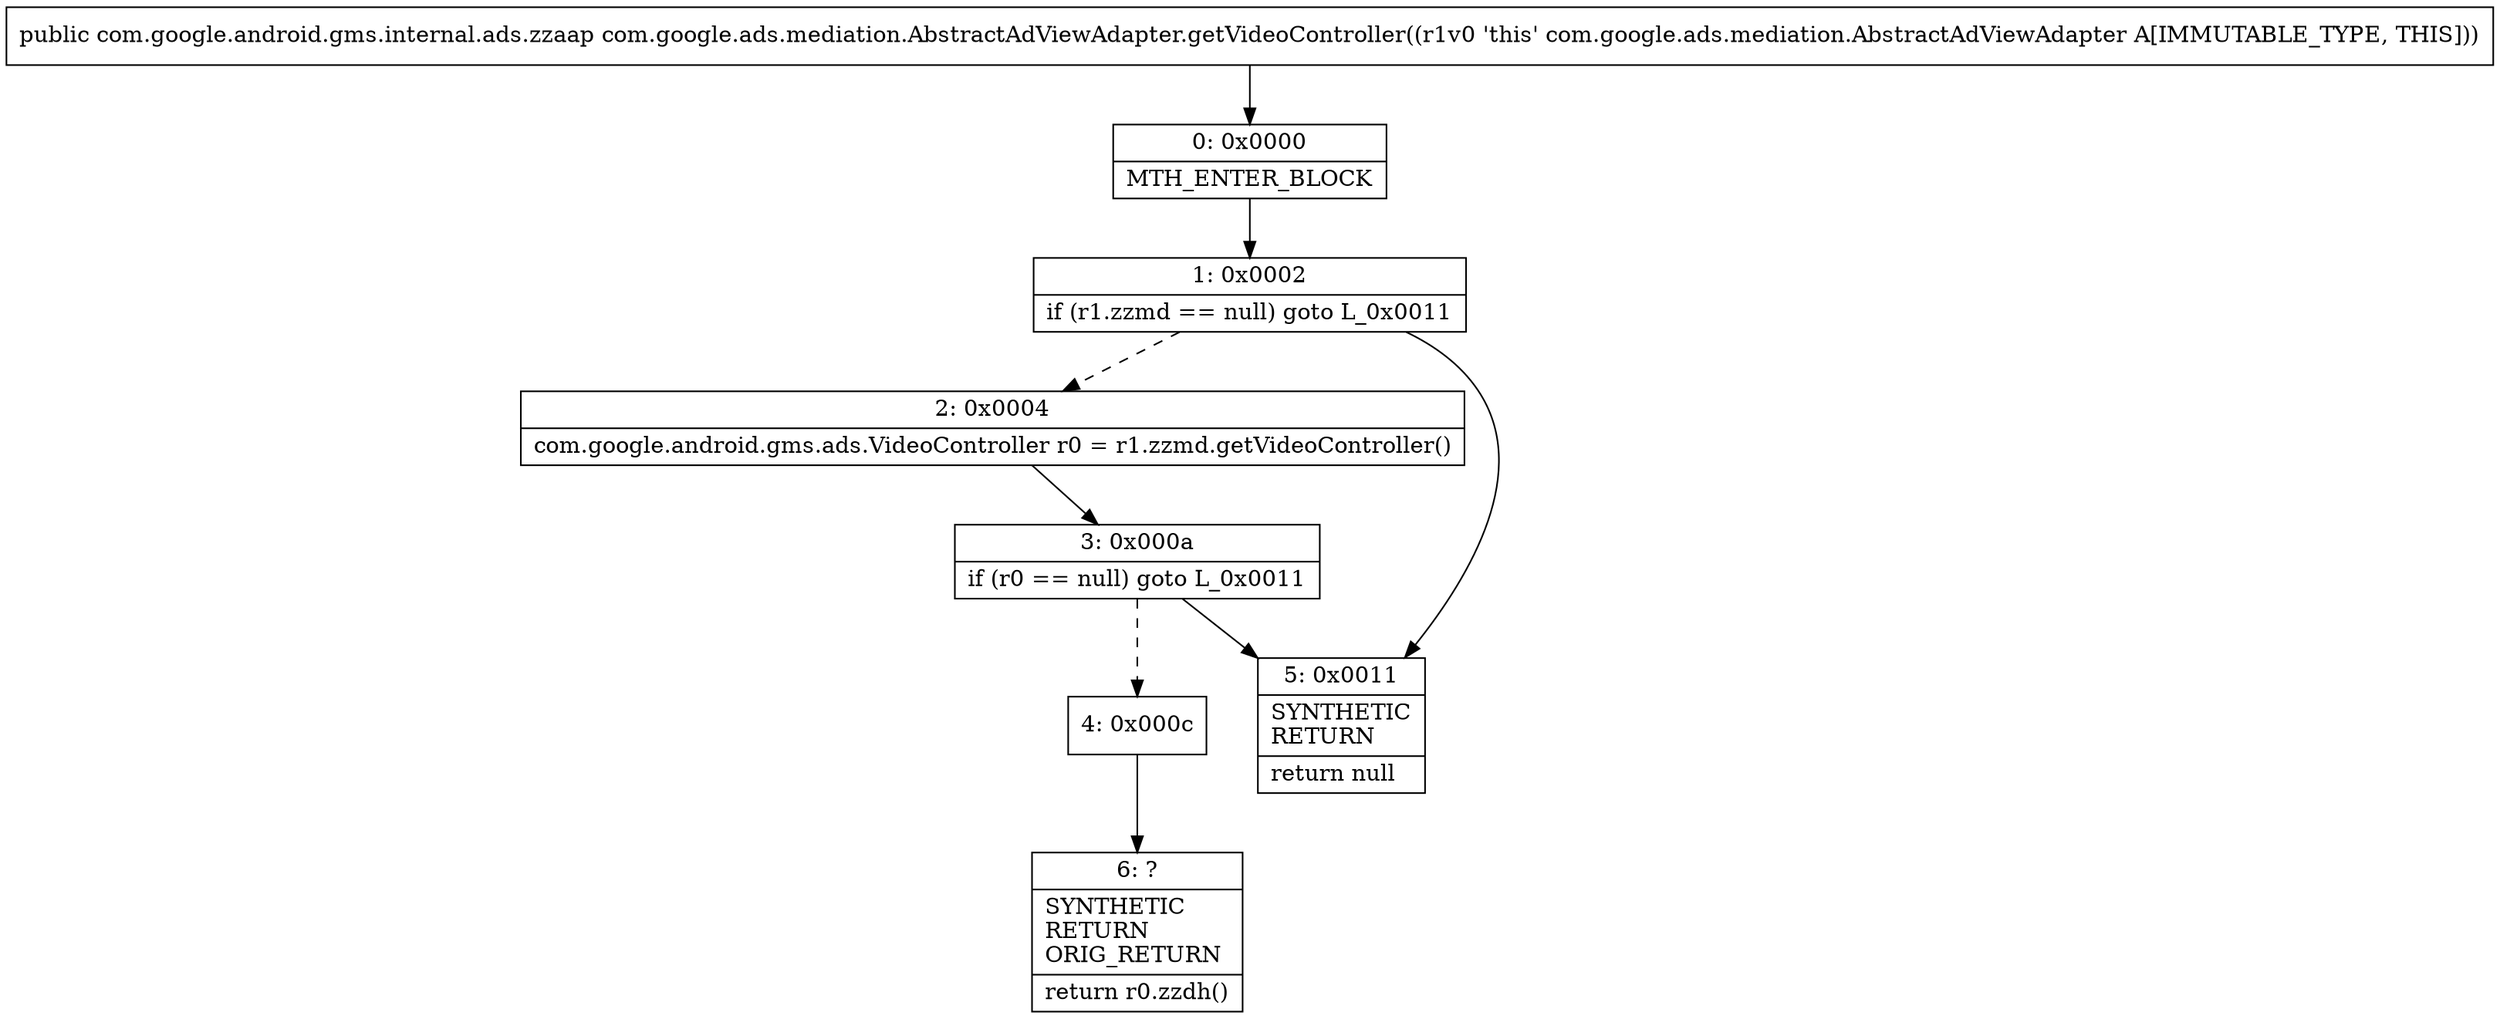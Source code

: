 digraph "CFG forcom.google.ads.mediation.AbstractAdViewAdapter.getVideoController()Lcom\/google\/android\/gms\/internal\/ads\/zzaap;" {
Node_0 [shape=record,label="{0\:\ 0x0000|MTH_ENTER_BLOCK\l}"];
Node_1 [shape=record,label="{1\:\ 0x0002|if (r1.zzmd == null) goto L_0x0011\l}"];
Node_2 [shape=record,label="{2\:\ 0x0004|com.google.android.gms.ads.VideoController r0 = r1.zzmd.getVideoController()\l}"];
Node_3 [shape=record,label="{3\:\ 0x000a|if (r0 == null) goto L_0x0011\l}"];
Node_4 [shape=record,label="{4\:\ 0x000c}"];
Node_5 [shape=record,label="{5\:\ 0x0011|SYNTHETIC\lRETURN\l|return null\l}"];
Node_6 [shape=record,label="{6\:\ ?|SYNTHETIC\lRETURN\lORIG_RETURN\l|return r0.zzdh()\l}"];
MethodNode[shape=record,label="{public com.google.android.gms.internal.ads.zzaap com.google.ads.mediation.AbstractAdViewAdapter.getVideoController((r1v0 'this' com.google.ads.mediation.AbstractAdViewAdapter A[IMMUTABLE_TYPE, THIS])) }"];
MethodNode -> Node_0;
Node_0 -> Node_1;
Node_1 -> Node_2[style=dashed];
Node_1 -> Node_5;
Node_2 -> Node_3;
Node_3 -> Node_4[style=dashed];
Node_3 -> Node_5;
Node_4 -> Node_6;
}

